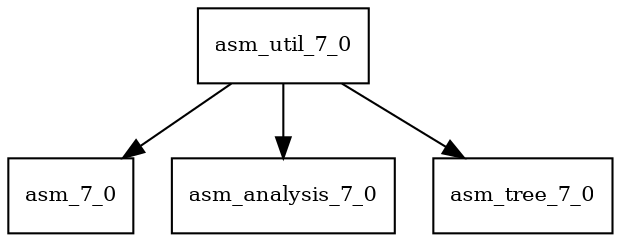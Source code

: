 digraph asm_util_7_0_dependencies {
  node [shape = box, fontsize=10.0];
  asm_util_7_0 -> asm_7_0;
  asm_util_7_0 -> asm_analysis_7_0;
  asm_util_7_0 -> asm_tree_7_0;
}
